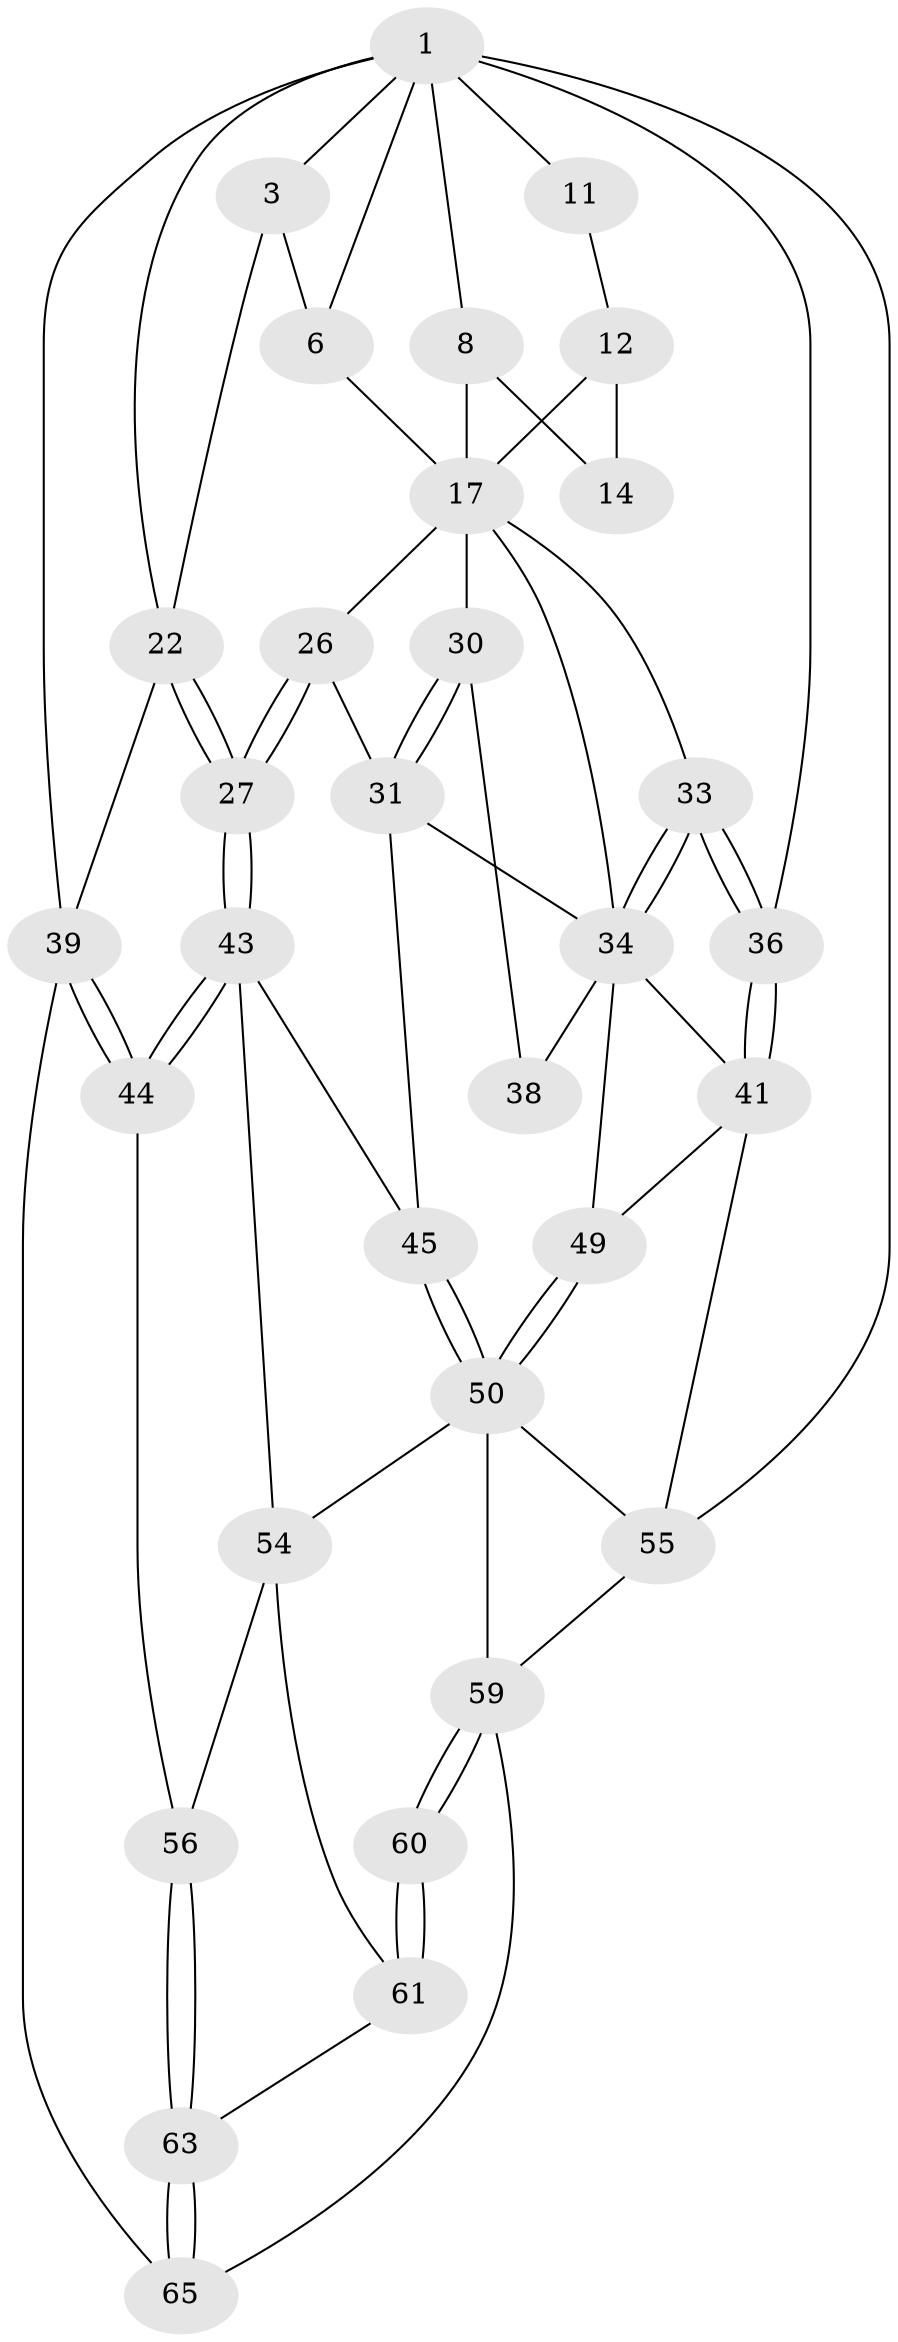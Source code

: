 // original degree distribution, {3: 0.06153846153846154, 5: 0.4307692307692308, 4: 0.24615384615384617, 6: 0.26153846153846155}
// Generated by graph-tools (version 1.1) at 2025/27/03/15/25 16:27:59]
// undirected, 32 vertices, 72 edges
graph export_dot {
graph [start="1"]
  node [color=gray90,style=filled];
  1 [pos="+0.29811733046825745+0",super="+2+5+10"];
  3 [pos="+0.16659688519070637+0.19783081267028663",super="+21+4"];
  6 [pos="+0.508609020386861+0.24870132501078396",super="+7"];
  8 [pos="+0.9067690093524998+0.10753348096279464",super="+9"];
  11 [pos="+0.6770557915757872+0"];
  12 [pos="+0.7668973399200141+0.05781859671577745",super="+13+16"];
  14 [pos="+0.9655633459830234+0.25901121182125797",super="+15"];
  17 [pos="+0.7976112255223052+0.3837092924220959",super="+25+18"];
  22 [pos="+0.18668827197487398+0.4786592323155794",super="+23"];
  26 [pos="+0.46319100447705+0.4732135474795831",super="+28"];
  27 [pos="+0.3149309269025936+0.600337661837743"];
  30 [pos="+0.7327384157199921+0.5861393806750466"];
  31 [pos="+0.683350419394973+0.6203293851557228",super="+32"];
  33 [pos="+1+0.5565013341011311"];
  34 [pos="+0.9319922662966867+0.5202708131279832",super="+37"];
  36 [pos="+1+0.7066511696563461"];
  38 [pos="+0.8542616617824076+0.6482808130969898"];
  39 [pos="+0+1",super="+40"];
  41 [pos="+1+0.7366442161280942",super="+51"];
  43 [pos="+0.313365137568982+0.6581577662422718",super="+46"];
  44 [pos="+0.3053033646077444+0.6780326079886636"];
  45 [pos="+0.6582187466017015+0.7051516919142173"];
  49 [pos="+0.826087246165257+0.7442849050212749"];
  50 [pos="+0.7887812985751865+0.7982597201122815",super="+52"];
  54 [pos="+0.6075670151224801+0.7766033502793773",super="+57"];
  55 [pos="+0.908360854287414+0.8368375304474173",super="+58"];
  56 [pos="+0.4310438911620216+0.88261078685376"];
  59 [pos="+0.7492289363204513+1",super="+64"];
  60 [pos="+0.6307591895858775+0.9153123581351875"];
  61 [pos="+0.5980227425139283+0.8305731776346692",super="+62"];
  63 [pos="+0.44039050531399043+0.9328794720843273"];
  65 [pos="+0.4232898182620313+1"];
  1 -- 3;
  1 -- 11 [weight=2];
  1 -- 6;
  1 -- 36;
  1 -- 22;
  1 -- 8;
  1 -- 55;
  1 -- 39 [weight=2];
  3 -- 22;
  3 -- 6 [weight=2];
  6 -- 17;
  8 -- 14 [weight=2];
  8 -- 17;
  11 -- 12;
  12 -- 14 [weight=2];
  12 -- 17;
  17 -- 33;
  17 -- 34;
  17 -- 26 [weight=2];
  17 -- 30;
  22 -- 27;
  22 -- 27;
  22 -- 39;
  26 -- 27;
  26 -- 27;
  26 -- 31;
  27 -- 43;
  27 -- 43;
  30 -- 31;
  30 -- 31;
  30 -- 38;
  31 -- 45;
  31 -- 34;
  33 -- 34;
  33 -- 34;
  33 -- 36;
  33 -- 36;
  34 -- 49;
  34 -- 38 [weight=2];
  34 -- 41;
  36 -- 41;
  36 -- 41;
  39 -- 44;
  39 -- 44;
  39 -- 65;
  41 -- 55;
  41 -- 49;
  43 -- 44;
  43 -- 44;
  43 -- 45;
  43 -- 54;
  44 -- 56;
  45 -- 50;
  45 -- 50;
  49 -- 50;
  49 -- 50;
  50 -- 59;
  50 -- 54;
  50 -- 55;
  54 -- 56;
  54 -- 61;
  55 -- 59;
  56 -- 63;
  56 -- 63;
  59 -- 60;
  59 -- 60;
  59 -- 65;
  60 -- 61 [weight=2];
  60 -- 61;
  61 -- 63;
  63 -- 65;
  63 -- 65;
}
